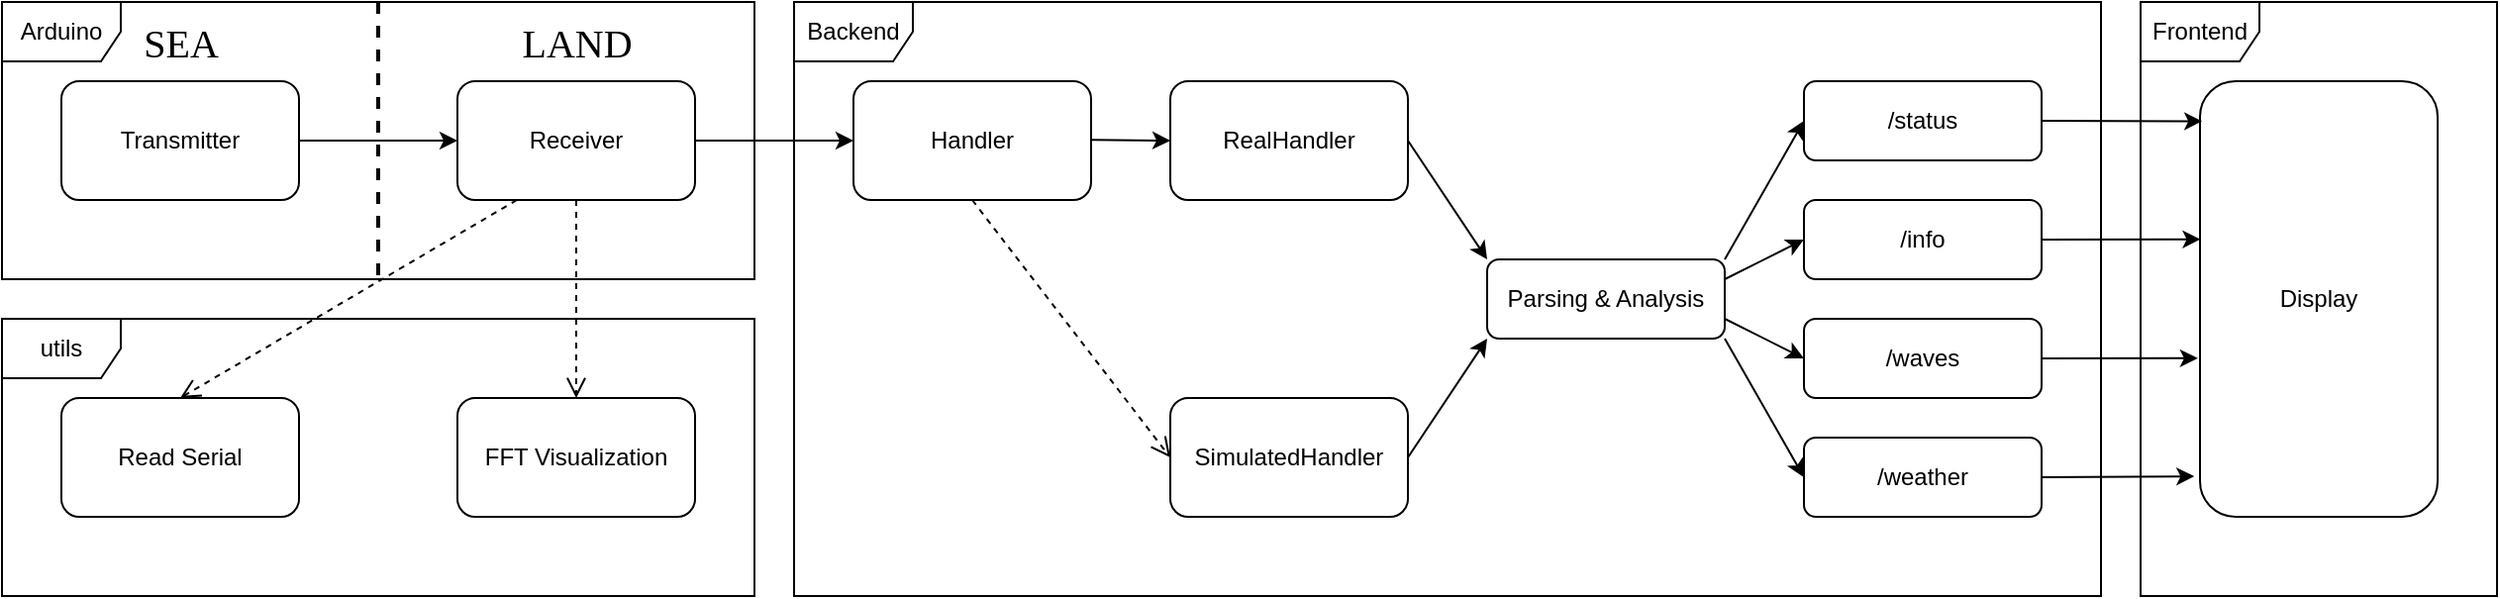 <mxfile version="26.1.3">
  <diagram name="Page-1" id="4EQ33S3F7P_VYZdAUXca">
    <mxGraphModel dx="1901" dy="1053" grid="1" gridSize="10" guides="1" tooltips="1" connect="1" arrows="1" fold="1" page="1" pageScale="1" pageWidth="850" pageHeight="1100" math="0" shadow="0">
      <root>
        <mxCell id="0" />
        <mxCell id="1" parent="0" />
        <mxCell id="QG2e8ppfL4kosXi8qmX--3" value="Transmitter" style="rounded=1;whiteSpace=wrap;html=1;" vertex="1" parent="1">
          <mxGeometry x="40" y="50" width="120" height="60" as="geometry" />
        </mxCell>
        <mxCell id="QG2e8ppfL4kosXi8qmX--4" value="Receiver" style="rounded=1;whiteSpace=wrap;html=1;" vertex="1" parent="1">
          <mxGeometry x="240" y="50" width="120" height="60" as="geometry" />
        </mxCell>
        <mxCell id="QG2e8ppfL4kosXi8qmX--5" value="" style="endArrow=none;dashed=1;html=1;rounded=0;fillColor=#dae8fc;strokeColor=light-dark(#000000, #7e3f03);strokeWidth=2;" edge="1" parent="1">
          <mxGeometry width="50" height="50" relative="1" as="geometry">
            <mxPoint x="200" y="10" as="sourcePoint" />
            <mxPoint x="200" y="150" as="targetPoint" />
          </mxGeometry>
        </mxCell>
        <mxCell id="QG2e8ppfL4kosXi8qmX--6" value="&lt;font face=&quot;Garamond&quot; style=&quot;font-size: 20px; color: rgb(0, 0, 0);&quot;&gt;SEA&lt;/font&gt;" style="text;html=1;align=center;verticalAlign=middle;resizable=0;points=[];autosize=1;strokeColor=none;fillColor=none;" vertex="1" parent="1">
          <mxGeometry x="70" y="10" width="60" height="40" as="geometry" />
        </mxCell>
        <mxCell id="QG2e8ppfL4kosXi8qmX--7" value="&lt;font style=&quot;font-size: 20px; color: rgb(0, 0, 0);&quot; face=&quot;Garamond&quot;&gt;LAND&lt;/font&gt;" style="text;html=1;align=center;verticalAlign=middle;resizable=0;points=[];autosize=1;strokeColor=none;fillColor=none;" vertex="1" parent="1">
          <mxGeometry x="260" y="10" width="80" height="40" as="geometry" />
        </mxCell>
        <mxCell id="QG2e8ppfL4kosXi8qmX--9" value="" style="endArrow=classic;html=1;rounded=0;exitX=1;exitY=0.5;exitDx=0;exitDy=0;entryX=0;entryY=0.5;entryDx=0;entryDy=0;" edge="1" parent="1" source="QG2e8ppfL4kosXi8qmX--3" target="QG2e8ppfL4kosXi8qmX--4">
          <mxGeometry width="50" height="50" relative="1" as="geometry">
            <mxPoint x="400" y="430" as="sourcePoint" />
            <mxPoint x="440" y="210" as="targetPoint" />
          </mxGeometry>
        </mxCell>
        <mxCell id="QG2e8ppfL4kosXi8qmX--12" value="Arduino" style="shape=umlFrame;whiteSpace=wrap;html=1;pointerEvents=0;" vertex="1" parent="1">
          <mxGeometry x="10" y="10" width="380" height="140" as="geometry" />
        </mxCell>
        <mxCell id="QG2e8ppfL4kosXi8qmX--14" value="Backend" style="shape=umlFrame;whiteSpace=wrap;html=1;pointerEvents=0;" vertex="1" parent="1">
          <mxGeometry x="410" y="10" width="660" height="300" as="geometry" />
        </mxCell>
        <mxCell id="QG2e8ppfL4kosXi8qmX--15" value="" style="endArrow=classic;html=1;rounded=0;exitX=1;exitY=0.5;exitDx=0;exitDy=0;entryX=0;entryY=0.5;entryDx=0;entryDy=0;" edge="1" parent="1" source="QG2e8ppfL4kosXi8qmX--4" target="QG2e8ppfL4kosXi8qmX--16">
          <mxGeometry width="50" height="50" relative="1" as="geometry">
            <mxPoint x="410" y="270" as="sourcePoint" />
            <mxPoint x="460" y="220" as="targetPoint" />
          </mxGeometry>
        </mxCell>
        <mxCell id="QG2e8ppfL4kosXi8qmX--16" value="Handler" style="rounded=1;whiteSpace=wrap;html=1;" vertex="1" parent="1">
          <mxGeometry x="440" y="50" width="120" height="60" as="geometry" />
        </mxCell>
        <mxCell id="QG2e8ppfL4kosXi8qmX--17" value="utils" style="shape=umlFrame;whiteSpace=wrap;html=1;pointerEvents=0;" vertex="1" parent="1">
          <mxGeometry x="10" y="170" width="380" height="140" as="geometry" />
        </mxCell>
        <mxCell id="QG2e8ppfL4kosXi8qmX--18" value="Read Serial" style="rounded=1;whiteSpace=wrap;html=1;" vertex="1" parent="1">
          <mxGeometry x="40" y="210" width="120" height="60" as="geometry" />
        </mxCell>
        <mxCell id="QG2e8ppfL4kosXi8qmX--19" value="FFT Visualization" style="rounded=1;whiteSpace=wrap;html=1;" vertex="1" parent="1">
          <mxGeometry x="240" y="210" width="120" height="60" as="geometry" />
        </mxCell>
        <mxCell id="QG2e8ppfL4kosXi8qmX--22" value="RealHandler" style="rounded=1;whiteSpace=wrap;html=1;" vertex="1" parent="1">
          <mxGeometry x="600" y="50" width="120" height="60" as="geometry" />
        </mxCell>
        <mxCell id="QG2e8ppfL4kosXi8qmX--23" value="SimulatedHandler" style="rounded=1;whiteSpace=wrap;html=1;" vertex="1" parent="1">
          <mxGeometry x="600" y="210" width="120" height="60" as="geometry" />
        </mxCell>
        <mxCell id="QG2e8ppfL4kosXi8qmX--24" value="" style="endArrow=classic;html=1;rounded=0;exitX=1;exitY=0.5;exitDx=0;exitDy=0;entryX=0;entryY=0.5;entryDx=0;entryDy=0;" edge="1" parent="1" target="QG2e8ppfL4kosXi8qmX--22">
          <mxGeometry width="50" height="50" relative="1" as="geometry">
            <mxPoint x="560" y="79.66" as="sourcePoint" />
            <mxPoint x="640" y="79.66" as="targetPoint" />
          </mxGeometry>
        </mxCell>
        <mxCell id="QG2e8ppfL4kosXi8qmX--26" value="" style="html=1;verticalAlign=bottom;endArrow=open;dashed=1;endSize=8;curved=0;rounded=0;exitX=0.25;exitY=1;exitDx=0;exitDy=0;entryX=0.5;entryY=0;entryDx=0;entryDy=0;" edge="1" parent="1" source="QG2e8ppfL4kosXi8qmX--4" target="QG2e8ppfL4kosXi8qmX--18">
          <mxGeometry relative="1" as="geometry">
            <mxPoint x="240" y="180" as="sourcePoint" />
            <mxPoint x="160" y="180" as="targetPoint" />
          </mxGeometry>
        </mxCell>
        <mxCell id="QG2e8ppfL4kosXi8qmX--27" value="" style="html=1;verticalAlign=bottom;endArrow=open;dashed=1;endSize=8;curved=0;rounded=0;exitX=0.5;exitY=1;exitDx=0;exitDy=0;entryX=0.5;entryY=0;entryDx=0;entryDy=0;" edge="1" parent="1" source="QG2e8ppfL4kosXi8qmX--4" target="QG2e8ppfL4kosXi8qmX--19">
          <mxGeometry relative="1" as="geometry">
            <mxPoint x="280" y="120" as="sourcePoint" />
            <mxPoint x="110" y="220" as="targetPoint" />
          </mxGeometry>
        </mxCell>
        <mxCell id="QG2e8ppfL4kosXi8qmX--28" value="" style="html=1;verticalAlign=bottom;endArrow=open;dashed=1;endSize=8;curved=0;rounded=0;exitX=0.5;exitY=1;exitDx=0;exitDy=0;entryX=0;entryY=0.5;entryDx=0;entryDy=0;" edge="1" parent="1" source="QG2e8ppfL4kosXi8qmX--16" target="QG2e8ppfL4kosXi8qmX--23">
          <mxGeometry relative="1" as="geometry">
            <mxPoint x="540" y="120" as="sourcePoint" />
            <mxPoint x="540" y="220" as="targetPoint" />
          </mxGeometry>
        </mxCell>
        <mxCell id="QG2e8ppfL4kosXi8qmX--29" value="/status" style="rounded=1;whiteSpace=wrap;html=1;" vertex="1" parent="1">
          <mxGeometry x="920" y="50" width="120" height="40" as="geometry" />
        </mxCell>
        <mxCell id="QG2e8ppfL4kosXi8qmX--31" value="/info" style="rounded=1;whiteSpace=wrap;html=1;" vertex="1" parent="1">
          <mxGeometry x="920" y="110" width="120" height="40" as="geometry" />
        </mxCell>
        <mxCell id="QG2e8ppfL4kosXi8qmX--32" value="/waves" style="rounded=1;whiteSpace=wrap;html=1;" vertex="1" parent="1">
          <mxGeometry x="920" y="170" width="120" height="40" as="geometry" />
        </mxCell>
        <mxCell id="QG2e8ppfL4kosXi8qmX--33" value="/weather" style="rounded=1;whiteSpace=wrap;html=1;" vertex="1" parent="1">
          <mxGeometry x="920" y="230" width="120" height="40" as="geometry" />
        </mxCell>
        <mxCell id="QG2e8ppfL4kosXi8qmX--34" value="Parsing &amp;amp; Analysis" style="rounded=1;whiteSpace=wrap;html=1;" vertex="1" parent="1">
          <mxGeometry x="760" y="140" width="120" height="40" as="geometry" />
        </mxCell>
        <mxCell id="QG2e8ppfL4kosXi8qmX--35" value="" style="endArrow=classic;html=1;rounded=0;entryX=0;entryY=0;entryDx=0;entryDy=0;" edge="1" parent="1" target="QG2e8ppfL4kosXi8qmX--34">
          <mxGeometry width="50" height="50" relative="1" as="geometry">
            <mxPoint x="720" y="80" as="sourcePoint" />
            <mxPoint x="770" y="80" as="targetPoint" />
          </mxGeometry>
        </mxCell>
        <mxCell id="QG2e8ppfL4kosXi8qmX--36" value="" style="endArrow=classic;html=1;rounded=0;exitX=1;exitY=0.5;exitDx=0;exitDy=0;entryX=0;entryY=1;entryDx=0;entryDy=0;" edge="1" parent="1" source="QG2e8ppfL4kosXi8qmX--23" target="QG2e8ppfL4kosXi8qmX--34">
          <mxGeometry width="50" height="50" relative="1" as="geometry">
            <mxPoint x="720" y="199.66" as="sourcePoint" />
            <mxPoint x="760" y="200" as="targetPoint" />
          </mxGeometry>
        </mxCell>
        <mxCell id="QG2e8ppfL4kosXi8qmX--38" value="" style="endArrow=classic;html=1;rounded=0;entryX=0;entryY=0.5;entryDx=0;entryDy=0;exitX=1;exitY=0.25;exitDx=0;exitDy=0;" edge="1" parent="1" source="QG2e8ppfL4kosXi8qmX--34" target="QG2e8ppfL4kosXi8qmX--31">
          <mxGeometry width="50" height="50" relative="1" as="geometry">
            <mxPoint x="900" y="160" as="sourcePoint" />
            <mxPoint x="940" y="220" as="targetPoint" />
          </mxGeometry>
        </mxCell>
        <mxCell id="QG2e8ppfL4kosXi8qmX--39" value="" style="endArrow=classic;html=1;rounded=0;entryX=0;entryY=0.5;entryDx=0;entryDy=0;exitX=1;exitY=0.75;exitDx=0;exitDy=0;" edge="1" parent="1" source="QG2e8ppfL4kosXi8qmX--34" target="QG2e8ppfL4kosXi8qmX--32">
          <mxGeometry width="50" height="50" relative="1" as="geometry">
            <mxPoint x="890" y="170" as="sourcePoint" />
            <mxPoint x="930" y="230" as="targetPoint" />
          </mxGeometry>
        </mxCell>
        <mxCell id="QG2e8ppfL4kosXi8qmX--40" value="" style="endArrow=classic;html=1;rounded=0;entryX=0;entryY=0.5;entryDx=0;entryDy=0;exitX=1;exitY=1;exitDx=0;exitDy=0;" edge="1" parent="1" source="QG2e8ppfL4kosXi8qmX--34" target="QG2e8ppfL4kosXi8qmX--33">
          <mxGeometry width="50" height="50" relative="1" as="geometry">
            <mxPoint x="870" y="210" as="sourcePoint" />
            <mxPoint x="910" y="270" as="targetPoint" />
          </mxGeometry>
        </mxCell>
        <mxCell id="QG2e8ppfL4kosXi8qmX--41" value="" style="endArrow=classic;html=1;rounded=0;entryX=0;entryY=0.5;entryDx=0;entryDy=0;exitX=1;exitY=0;exitDx=0;exitDy=0;" edge="1" parent="1" source="QG2e8ppfL4kosXi8qmX--34" target="QG2e8ppfL4kosXi8qmX--29">
          <mxGeometry width="50" height="50" relative="1" as="geometry">
            <mxPoint x="840" y="80" as="sourcePoint" />
            <mxPoint x="880" y="140" as="targetPoint" />
          </mxGeometry>
        </mxCell>
        <mxCell id="QG2e8ppfL4kosXi8qmX--42" value="Frontend" style="shape=umlFrame;whiteSpace=wrap;html=1;pointerEvents=0;" vertex="1" parent="1">
          <mxGeometry x="1090" y="10" width="180" height="300" as="geometry" />
        </mxCell>
        <mxCell id="QG2e8ppfL4kosXi8qmX--43" value="Display" style="rounded=1;whiteSpace=wrap;html=1;" vertex="1" parent="1">
          <mxGeometry x="1120" y="50" width="120" height="220" as="geometry" />
        </mxCell>
        <mxCell id="QG2e8ppfL4kosXi8qmX--44" value="" style="endArrow=classic;html=1;rounded=0;entryX=0.009;entryY=0.092;entryDx=0;entryDy=0;exitX=1;exitY=0.5;exitDx=0;exitDy=0;entryPerimeter=0;" edge="1" parent="1" source="QG2e8ppfL4kosXi8qmX--29" target="QG2e8ppfL4kosXi8qmX--43">
          <mxGeometry width="50" height="50" relative="1" as="geometry">
            <mxPoint x="1130" y="130" as="sourcePoint" />
            <mxPoint x="1170" y="60" as="targetPoint" />
          </mxGeometry>
        </mxCell>
        <mxCell id="QG2e8ppfL4kosXi8qmX--45" value="" style="endArrow=classic;html=1;rounded=0;exitX=1;exitY=0.5;exitDx=0;exitDy=0;entryX=-0.024;entryY=0.907;entryDx=0;entryDy=0;entryPerimeter=0;" edge="1" parent="1" source="QG2e8ppfL4kosXi8qmX--33" target="QG2e8ppfL4kosXi8qmX--43">
          <mxGeometry width="50" height="50" relative="1" as="geometry">
            <mxPoint x="1050" y="80" as="sourcePoint" />
            <mxPoint x="1120" y="242" as="targetPoint" />
          </mxGeometry>
        </mxCell>
        <mxCell id="QG2e8ppfL4kosXi8qmX--46" value="" style="endArrow=classic;html=1;rounded=0;entryX=-0.009;entryY=0.636;entryDx=0;entryDy=0;exitX=1;exitY=0.5;exitDx=0;exitDy=0;entryPerimeter=0;" edge="1" parent="1" source="QG2e8ppfL4kosXi8qmX--32" target="QG2e8ppfL4kosXi8qmX--43">
          <mxGeometry width="50" height="50" relative="1" as="geometry">
            <mxPoint x="1050" y="195" as="sourcePoint" />
            <mxPoint x="1130" y="125" as="targetPoint" />
          </mxGeometry>
        </mxCell>
        <mxCell id="QG2e8ppfL4kosXi8qmX--47" value="" style="endArrow=classic;html=1;rounded=0;entryX=0.002;entryY=0.363;entryDx=0;entryDy=0;exitX=1;exitY=0.5;exitDx=0;exitDy=0;entryPerimeter=0;" edge="1" parent="1" source="QG2e8ppfL4kosXi8qmX--31" target="QG2e8ppfL4kosXi8qmX--43">
          <mxGeometry width="50" height="50" relative="1" as="geometry">
            <mxPoint x="1060" y="270" as="sourcePoint" />
            <mxPoint x="1140" y="200" as="targetPoint" />
          </mxGeometry>
        </mxCell>
      </root>
    </mxGraphModel>
  </diagram>
</mxfile>
